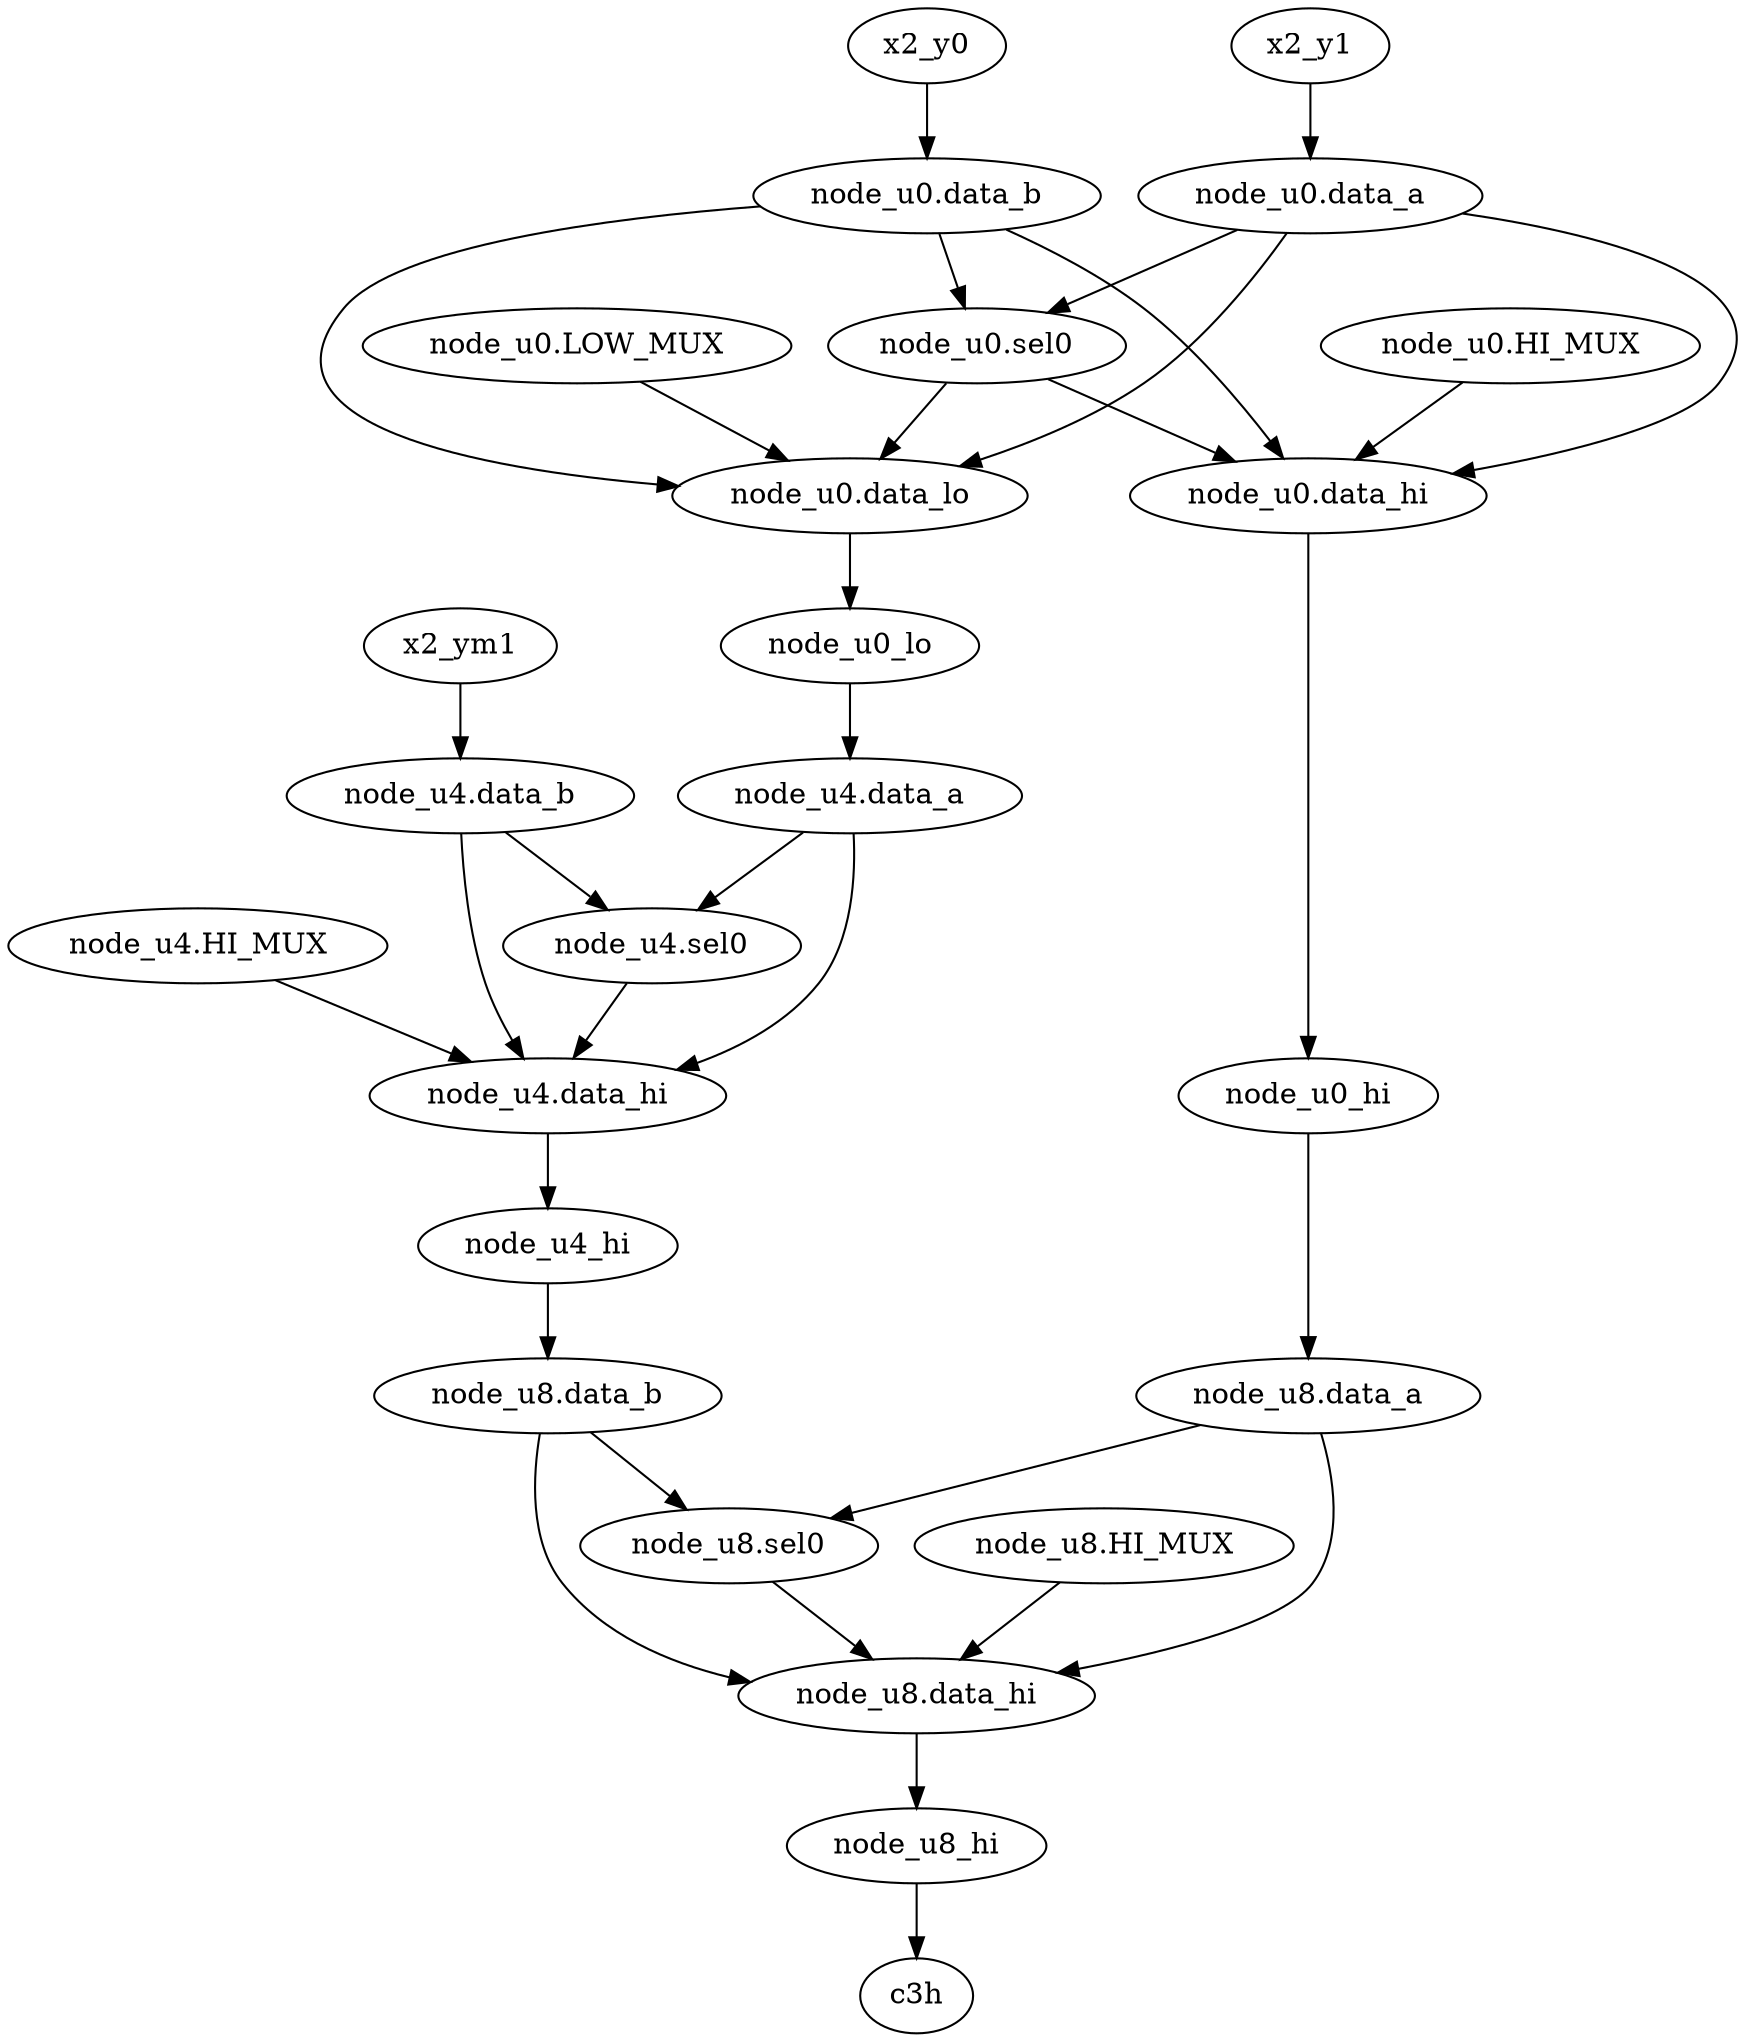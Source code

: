 strict digraph "" {
	"node_u4.data_hi"	 [complexity=5,
		importance=0.2198617642,
		rank=0.04397235284];
	node_u4_hi	 [complexity=5,
		importance=0.209711530079,
		rank=0.0419423060158];
	"node_u4.data_hi" -> node_u4_hi;
	"node_u0.data_lo"	 [complexity=8,
		importance=1.36250548163,
		rank=0.170313185204];
	node_u0_lo	 [complexity=8,
		importance=1.35280947976,
		rank=0.169101184969];
	"node_u0.data_lo" -> node_u0_lo;
	"node_u8.data_b"	 [complexity=5,
		importance=0.200444426643,
		rank=0.0400888853285];
	node_u4_hi -> "node_u8.data_b";
	"node_u8.sel0"	 [complexity=3,
		importance=0.0958091063917,
		rank=0.0319363687972];
	"node_u8.data_hi"	 [complexity=2,
		importance=0.0290771011215,
		rank=0.0145385505608];
	"node_u8.sel0" -> "node_u8.data_hi";
	"node_u8.HI_MUX"	 [complexity=4,
		importance=0.0623469505909,
		rank=0.0155867376477];
	"node_u8.HI_MUX" -> "node_u8.data_hi";
	node_u8_hi	 [complexity=2,
		importance=0.0184502598506,
		rank=0.00922512992529];
	"node_u8.data_hi" -> node_u8_hi;
	"node_u0.LOW_MUX"	 [complexity=10,
		importance=2.72920371161,
		rank=0.272920371161];
	"node_u0.LOW_MUX" -> "node_u0.data_lo";
	node_u0_hi	 [complexity=5,
		importance=0.209370904836,
		rank=0.0418741809673];
	"node_u8.data_a"	 [complexity=5,
		importance=0.200330667242,
		rank=0.0400661334483];
	node_u0_hi -> "node_u8.data_a";
	"node_u4.data_a"	 [complexity=8,
		importance=1.34376924216,
		rank=0.16797115527];
	node_u0_lo -> "node_u4.data_a";
	"node_u4.data_a" -> "node_u4.data_hi";
	"node_u4.sel0"	 [complexity=6,
		importance=0.667528393851,
		rank=0.111254732309];
	"node_u4.data_a" -> "node_u4.sel0";
	"node_u4.data_b"	 [complexity=8,
		importance=1.34134617796,
		rank=0.167668272245];
	"node_u4.data_b" -> "node_u4.data_hi";
	"node_u4.data_b" -> "node_u4.sel0";
	"node_u0.data_a"	 [complexity=11,
		importance=8.19599727381,
		rank=0.745090661255];
	"node_u0.data_a" -> "node_u0.data_lo";
	"node_u0.data_hi"	 [complexity=5,
		importance=0.21906690671,
		rank=0.043813381342];
	"node_u0.data_a" -> "node_u0.data_hi";
	"node_u0.sel0"	 [complexity=9,
		importance=4.09485394177,
		rank=0.454983771308];
	"node_u0.data_a" -> "node_u0.sel0";
	"node_u0.data_b"	 [complexity=11,
		importance=8.19599727381,
		rank=0.745090661255];
	"node_u0.data_b" -> "node_u0.data_lo";
	"node_u0.data_b" -> "node_u0.data_hi";
	"node_u0.data_b" -> "node_u0.sel0";
	c3h	 [complexity=0,
		importance=0.00894468120601,
		rank=0.0];
	node_u8_hi -> c3h;
	"node_u8.data_a" -> "node_u8.sel0";
	"node_u8.data_a" -> "node_u8.data_hi";
	"node_u0.data_hi" -> node_u0_hi;
	"node_u0.sel0" -> "node_u0.data_lo";
	"node_u0.sel0" -> "node_u0.data_hi";
	"node_u0.HI_MUX"	 [complexity=7,
		importance=0.442326561768,
		rank=0.063189508824];
	"node_u0.HI_MUX" -> "node_u0.data_hi";
	"node_u4.sel0" -> "node_u4.data_hi";
	x2_y1	 [complexity=11,
		importance=8.20019002216,
		rank=0.745471820196];
	x2_y1 -> "node_u0.data_a";
	x2_y0	 [complexity=11,
		importance=8.20019002216,
		rank=0.745471820196];
	x2_y0 -> "node_u0.data_b";
	x2_ym1	 [complexity=8,
		importance=1.34553892631,
		rank=0.168192365789];
	x2_ym1 -> "node_u4.data_b";
	"node_u8.data_b" -> "node_u8.sel0";
	"node_u8.data_b" -> "node_u8.data_hi";
	"node_u4.HI_MUX"	 [complexity=7,
		importance=0.443916276748,
		rank=0.063416610964];
	"node_u4.HI_MUX" -> "node_u4.data_hi";
}
